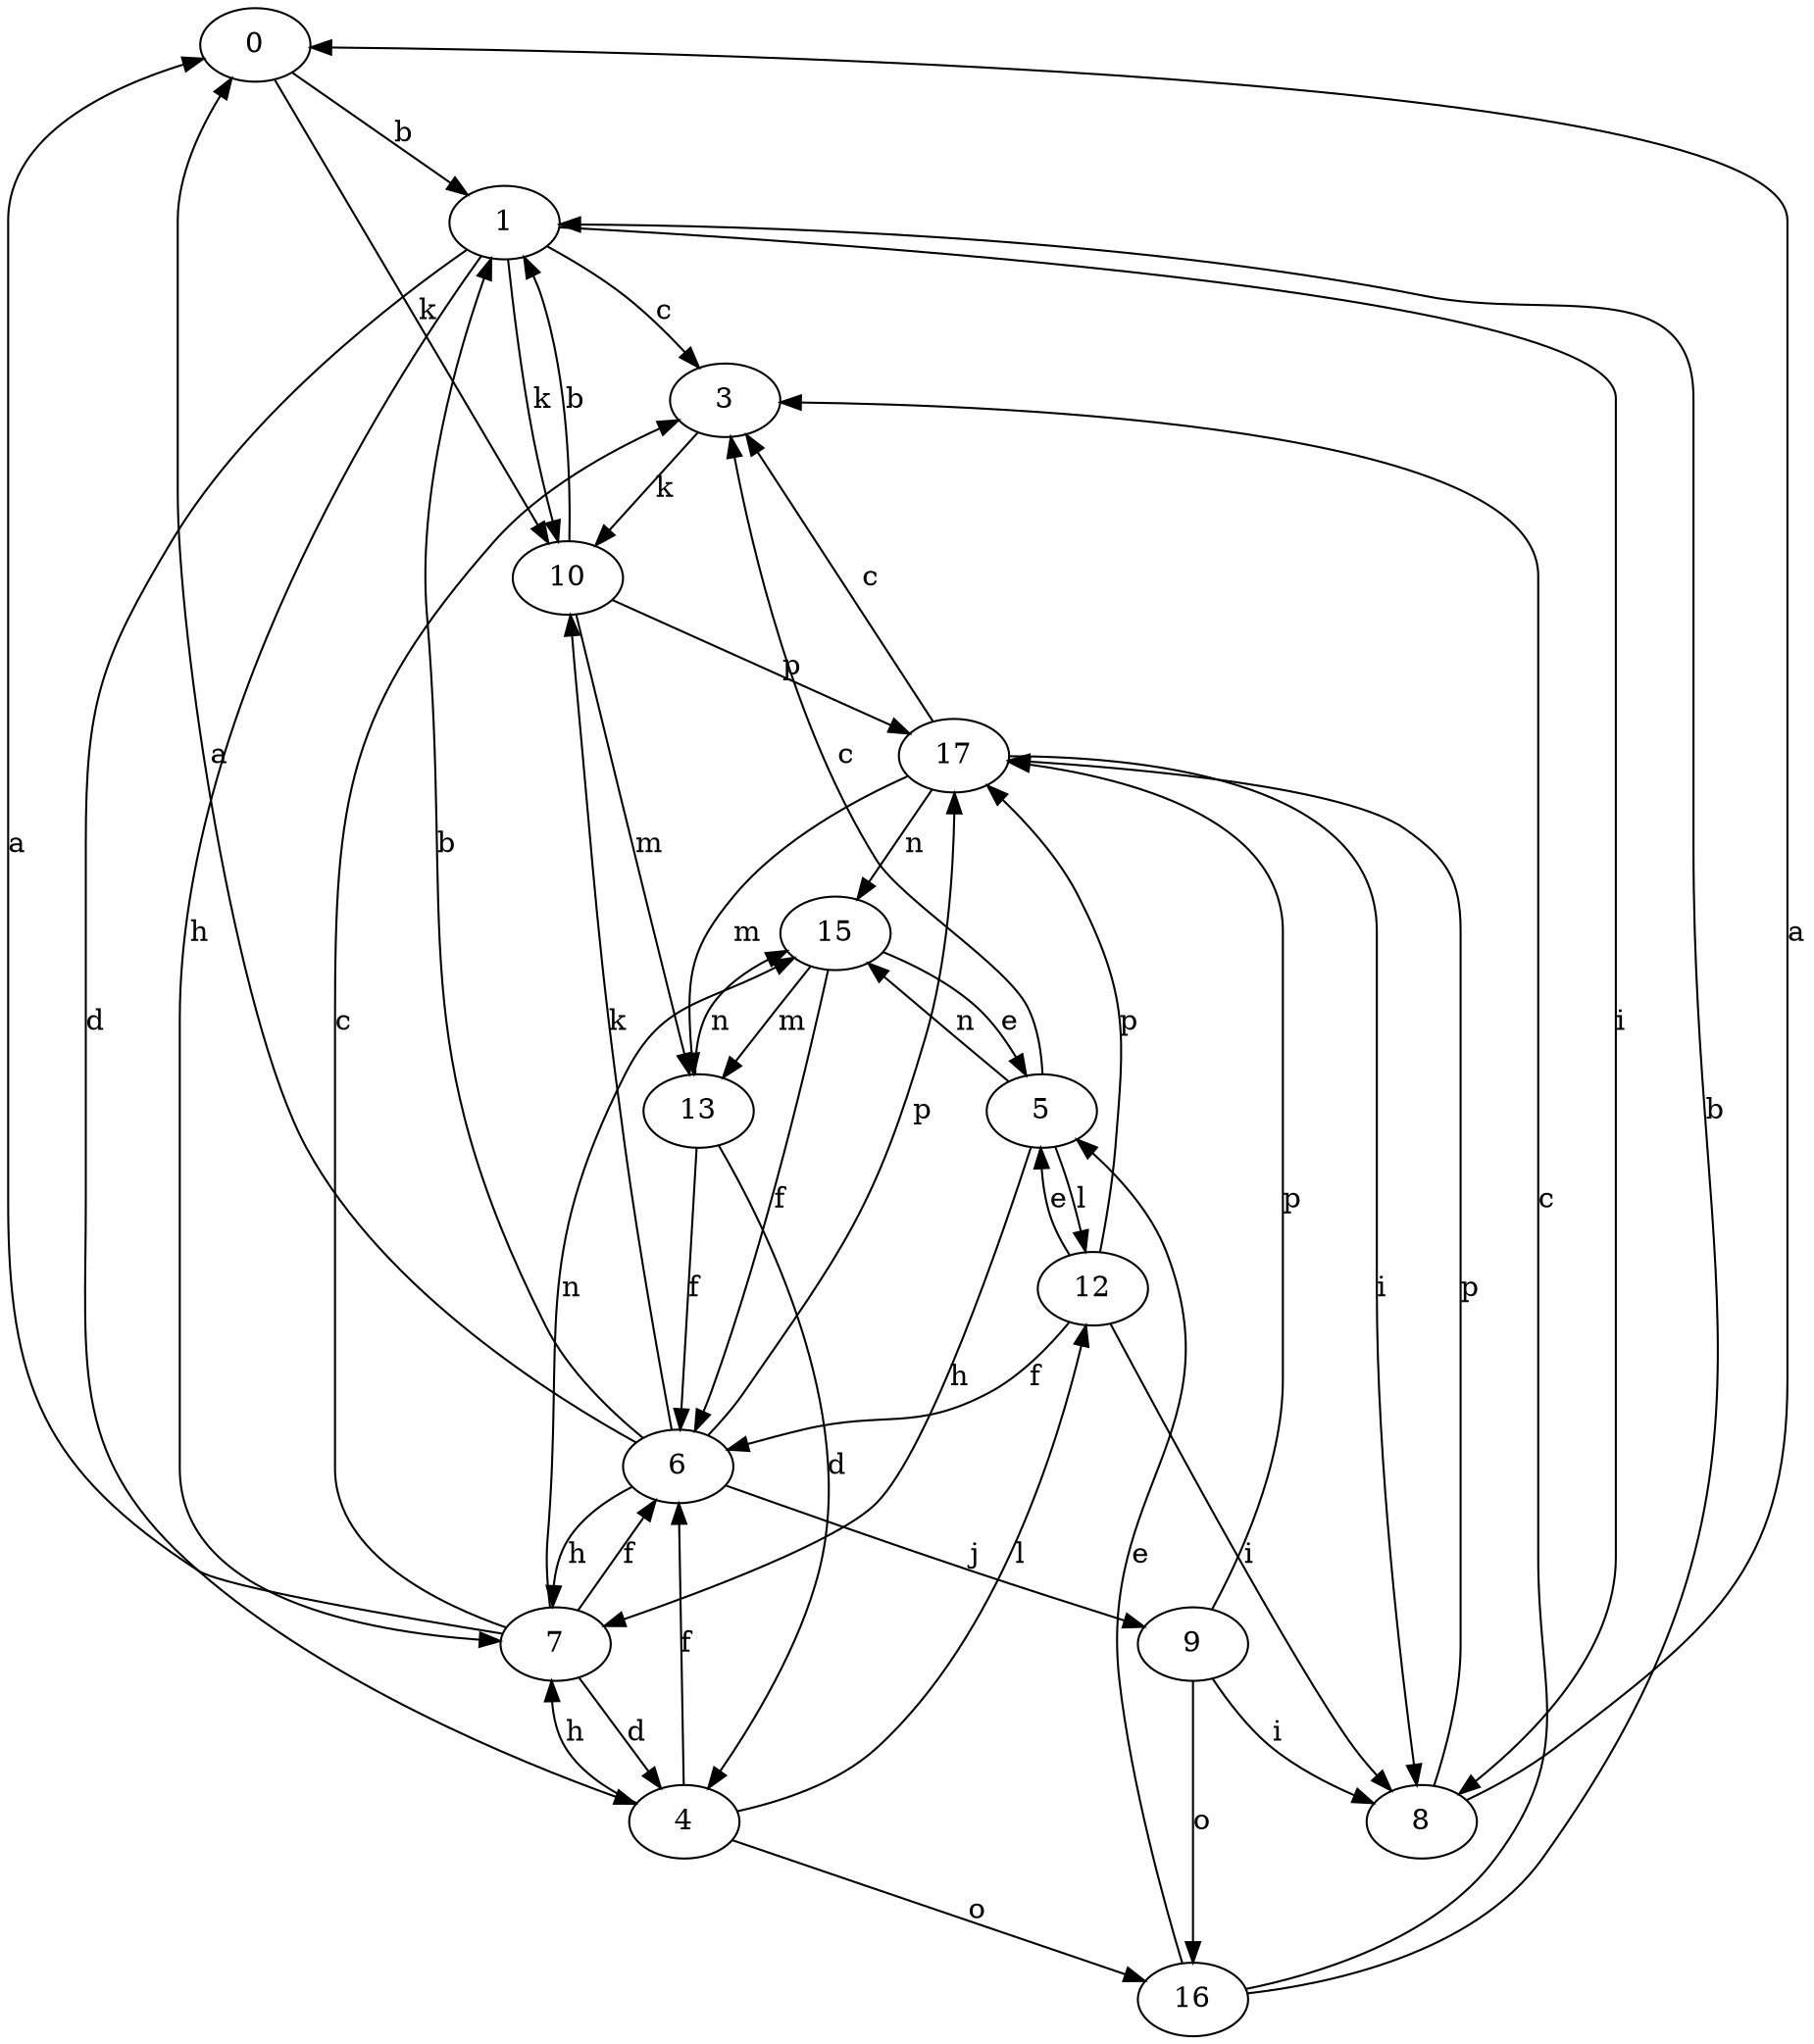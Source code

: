 strict digraph  {
0;
1;
3;
4;
5;
6;
7;
8;
9;
10;
12;
13;
15;
16;
17;
0 -> 1  [label=b];
0 -> 10  [label=k];
1 -> 3  [label=c];
1 -> 4  [label=d];
1 -> 7  [label=h];
1 -> 8  [label=i];
1 -> 10  [label=k];
3 -> 10  [label=k];
4 -> 6  [label=f];
4 -> 7  [label=h];
4 -> 12  [label=l];
4 -> 16  [label=o];
5 -> 3  [label=c];
5 -> 7  [label=h];
5 -> 12  [label=l];
5 -> 15  [label=n];
6 -> 0  [label=a];
6 -> 1  [label=b];
6 -> 7  [label=h];
6 -> 9  [label=j];
6 -> 10  [label=k];
6 -> 17  [label=p];
7 -> 0  [label=a];
7 -> 3  [label=c];
7 -> 4  [label=d];
7 -> 6  [label=f];
7 -> 15  [label=n];
8 -> 0  [label=a];
8 -> 17  [label=p];
9 -> 8  [label=i];
9 -> 16  [label=o];
9 -> 17  [label=p];
10 -> 1  [label=b];
10 -> 13  [label=m];
10 -> 17  [label=p];
12 -> 5  [label=e];
12 -> 6  [label=f];
12 -> 8  [label=i];
12 -> 17  [label=p];
13 -> 4  [label=d];
13 -> 6  [label=f];
13 -> 15  [label=n];
15 -> 5  [label=e];
15 -> 6  [label=f];
15 -> 13  [label=m];
16 -> 1  [label=b];
16 -> 3  [label=c];
16 -> 5  [label=e];
17 -> 3  [label=c];
17 -> 8  [label=i];
17 -> 13  [label=m];
17 -> 15  [label=n];
}
